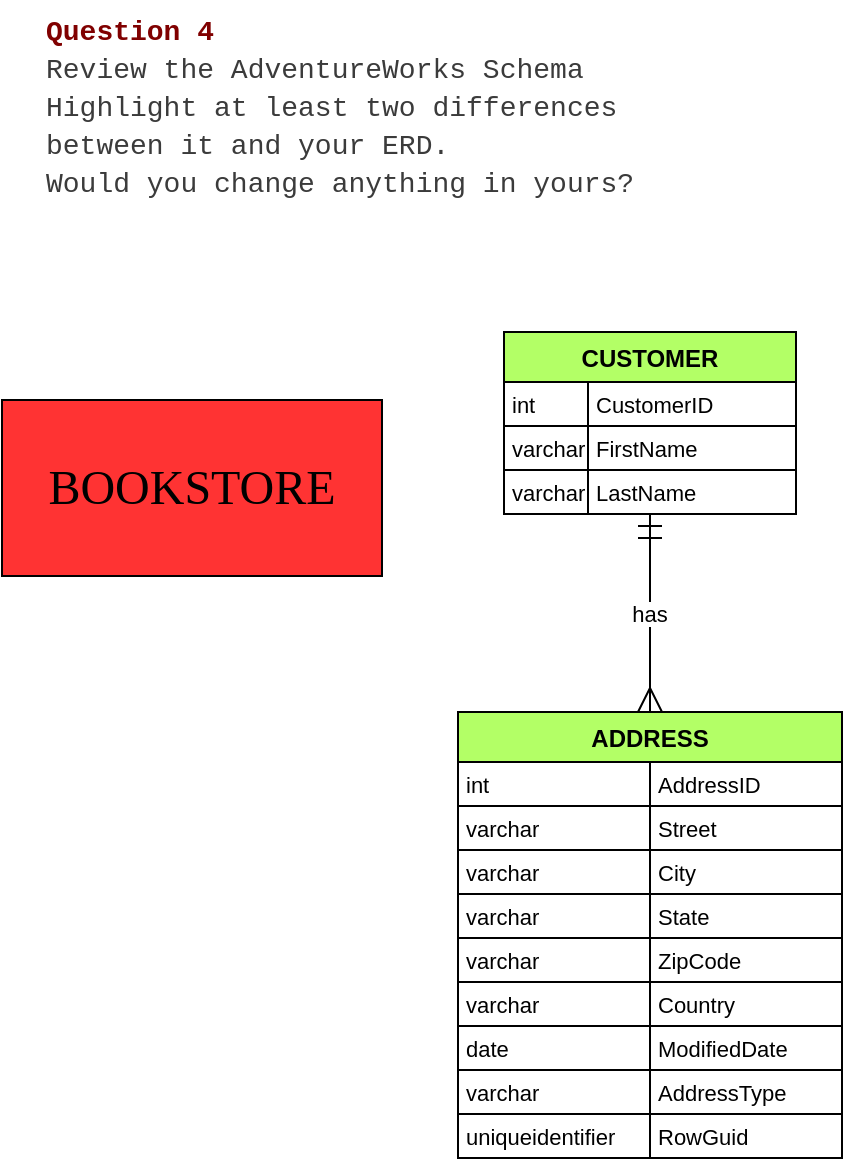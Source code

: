 <mxfile version="24.7.16">
  <diagram name="Page-1" id="vwiY9i7xrBXMhNdK4jRu">
    <mxGraphModel dx="1120" dy="434" grid="1" gridSize="10" guides="1" tooltips="1" connect="1" arrows="1" fold="1" page="1" pageScale="1" pageWidth="850" pageHeight="1100" math="0" shadow="0">
      <root>
        <mxCell id="0" />
        <mxCell id="1" parent="0" />
        <mxCell id="NIoz-tVHw_z4UI5iRB3F-1" value="&lt;div style=&quot;color: #3b3b3b;background-color: #ffffff;font-family: Consolas, &#39;Courier New&#39;, monospace;font-weight: normal;font-size: 14px;line-height: 19px;white-space: pre;&quot;&gt;&lt;div&gt;&lt;span style=&quot;color: #800000;font-weight: bold;&quot;&gt;Question 4&lt;/span&gt;&lt;/div&gt;&lt;div&gt;&lt;span style=&quot;color: #3b3b3b;&quot;&gt;Review the AdventureWorks Schema &lt;/span&gt;&lt;/div&gt;&lt;span style=&quot;color: #3b3b3b;&quot;&gt;Highlight at least two differences &lt;/span&gt;&lt;div&gt;&lt;span style=&quot;color: #3b3b3b;&quot;&gt;between it and your ERD. &lt;/span&gt;&lt;/div&gt;&lt;div&gt;&lt;span style=&quot;color: #3b3b3b;&quot;&gt;Would you change anything in yours?&lt;/span&gt;&lt;/div&gt;&lt;/div&gt;" style="text;html=1;whiteSpace=wrap;overflow=hidden;rounded=0;" vertex="1" parent="1">
          <mxGeometry x="80" y="20" width="400" height="110" as="geometry" />
        </mxCell>
        <mxCell id="NIoz-tVHw_z4UI5iRB3F-2" value="CUSTOMER" style="shape=table;startSize=25;container=1;collapsible=0;childLayout=tableLayout;fixedRows=1;rowLines=1;fontStyle=1;align=center;resizeLast=1;fillColor=#B3FF66;" vertex="1" parent="1">
          <mxGeometry x="311" y="186" width="146" height="91" as="geometry" />
        </mxCell>
        <mxCell id="NIoz-tVHw_z4UI5iRB3F-3" style="shape=tableRow;horizontal=0;startSize=0;swimlaneHead=0;swimlaneBody=0;fillColor=none;collapsible=0;dropTarget=0;points=[[0,0.5],[1,0.5]];portConstraint=eastwest;top=0;left=0;right=0;bottom=0;" vertex="1" parent="NIoz-tVHw_z4UI5iRB3F-2">
          <mxGeometry y="25" width="146" height="22" as="geometry" />
        </mxCell>
        <mxCell id="NIoz-tVHw_z4UI5iRB3F-4" value="int" style="shape=partialRectangle;connectable=0;fillColor=none;top=0;left=0;bottom=0;right=0;align=left;spacingLeft=2;overflow=hidden;fontSize=11;" vertex="1" parent="NIoz-tVHw_z4UI5iRB3F-3">
          <mxGeometry width="42" height="22" as="geometry">
            <mxRectangle width="42" height="22" as="alternateBounds" />
          </mxGeometry>
        </mxCell>
        <mxCell id="NIoz-tVHw_z4UI5iRB3F-5" value="CustomerID" style="shape=partialRectangle;connectable=0;fillColor=none;top=0;left=0;bottom=0;right=0;align=left;spacingLeft=2;overflow=hidden;fontSize=11;" vertex="1" parent="NIoz-tVHw_z4UI5iRB3F-3">
          <mxGeometry x="42" width="104" height="22" as="geometry">
            <mxRectangle width="104" height="22" as="alternateBounds" />
          </mxGeometry>
        </mxCell>
        <mxCell id="NIoz-tVHw_z4UI5iRB3F-6" style="shape=tableRow;horizontal=0;startSize=0;swimlaneHead=0;swimlaneBody=0;fillColor=none;collapsible=0;dropTarget=0;points=[[0,0.5],[1,0.5]];portConstraint=eastwest;top=0;left=0;right=0;bottom=0;" vertex="1" parent="NIoz-tVHw_z4UI5iRB3F-2">
          <mxGeometry y="47" width="146" height="22" as="geometry" />
        </mxCell>
        <mxCell id="NIoz-tVHw_z4UI5iRB3F-7" value="varchar" style="shape=partialRectangle;connectable=0;fillColor=none;top=0;left=0;bottom=0;right=0;align=left;spacingLeft=2;overflow=hidden;fontSize=11;" vertex="1" parent="NIoz-tVHw_z4UI5iRB3F-6">
          <mxGeometry width="42" height="22" as="geometry">
            <mxRectangle width="42" height="22" as="alternateBounds" />
          </mxGeometry>
        </mxCell>
        <mxCell id="NIoz-tVHw_z4UI5iRB3F-8" value="FirstName" style="shape=partialRectangle;connectable=0;fillColor=none;top=0;left=0;bottom=0;right=0;align=left;spacingLeft=2;overflow=hidden;fontSize=11;" vertex="1" parent="NIoz-tVHw_z4UI5iRB3F-6">
          <mxGeometry x="42" width="104" height="22" as="geometry">
            <mxRectangle width="104" height="22" as="alternateBounds" />
          </mxGeometry>
        </mxCell>
        <mxCell id="NIoz-tVHw_z4UI5iRB3F-9" style="shape=tableRow;horizontal=0;startSize=0;swimlaneHead=0;swimlaneBody=0;fillColor=none;collapsible=0;dropTarget=0;points=[[0,0.5],[1,0.5]];portConstraint=eastwest;top=0;left=0;right=0;bottom=0;" vertex="1" parent="NIoz-tVHw_z4UI5iRB3F-2">
          <mxGeometry y="69" width="146" height="22" as="geometry" />
        </mxCell>
        <mxCell id="NIoz-tVHw_z4UI5iRB3F-10" value="varchar" style="shape=partialRectangle;connectable=0;fillColor=none;top=0;left=0;bottom=0;right=0;align=left;spacingLeft=2;overflow=hidden;fontSize=11;" vertex="1" parent="NIoz-tVHw_z4UI5iRB3F-9">
          <mxGeometry width="42" height="22" as="geometry">
            <mxRectangle width="42" height="22" as="alternateBounds" />
          </mxGeometry>
        </mxCell>
        <mxCell id="NIoz-tVHw_z4UI5iRB3F-11" value="LastName" style="shape=partialRectangle;connectable=0;fillColor=none;top=0;left=0;bottom=0;right=0;align=left;spacingLeft=2;overflow=hidden;fontSize=11;" vertex="1" parent="NIoz-tVHw_z4UI5iRB3F-9">
          <mxGeometry x="42" width="104" height="22" as="geometry">
            <mxRectangle width="104" height="22" as="alternateBounds" />
          </mxGeometry>
        </mxCell>
        <mxCell id="NIoz-tVHw_z4UI5iRB3F-12" value="ADDRESS" style="shape=table;startSize=25;container=1;collapsible=0;childLayout=tableLayout;fixedRows=1;rowLines=1;fontStyle=1;align=center;resizeLast=1;fillColor=#B3FF66;" vertex="1" parent="1">
          <mxGeometry x="288" y="376" width="192" height="223" as="geometry" />
        </mxCell>
        <mxCell id="NIoz-tVHw_z4UI5iRB3F-13" style="shape=tableRow;horizontal=0;startSize=0;swimlaneHead=0;swimlaneBody=0;fillColor=none;collapsible=0;dropTarget=0;points=[[0,0.5],[1,0.5]];portConstraint=eastwest;top=0;left=0;right=0;bottom=0;" vertex="1" parent="NIoz-tVHw_z4UI5iRB3F-12">
          <mxGeometry y="25" width="192" height="22" as="geometry" />
        </mxCell>
        <mxCell id="NIoz-tVHw_z4UI5iRB3F-14" value="int" style="shape=partialRectangle;connectable=0;fillColor=none;top=0;left=0;bottom=0;right=0;align=left;spacingLeft=2;overflow=hidden;fontSize=11;" vertex="1" parent="NIoz-tVHw_z4UI5iRB3F-13">
          <mxGeometry width="96" height="22" as="geometry">
            <mxRectangle width="96" height="22" as="alternateBounds" />
          </mxGeometry>
        </mxCell>
        <mxCell id="NIoz-tVHw_z4UI5iRB3F-15" value="AddressID" style="shape=partialRectangle;connectable=0;fillColor=none;top=0;left=0;bottom=0;right=0;align=left;spacingLeft=2;overflow=hidden;fontSize=11;" vertex="1" parent="NIoz-tVHw_z4UI5iRB3F-13">
          <mxGeometry x="96" width="96" height="22" as="geometry">
            <mxRectangle width="96" height="22" as="alternateBounds" />
          </mxGeometry>
        </mxCell>
        <mxCell id="NIoz-tVHw_z4UI5iRB3F-16" style="shape=tableRow;horizontal=0;startSize=0;swimlaneHead=0;swimlaneBody=0;fillColor=none;collapsible=0;dropTarget=0;points=[[0,0.5],[1,0.5]];portConstraint=eastwest;top=0;left=0;right=0;bottom=0;" vertex="1" parent="NIoz-tVHw_z4UI5iRB3F-12">
          <mxGeometry y="47" width="192" height="22" as="geometry" />
        </mxCell>
        <mxCell id="NIoz-tVHw_z4UI5iRB3F-17" value="varchar" style="shape=partialRectangle;connectable=0;fillColor=none;top=0;left=0;bottom=0;right=0;align=left;spacingLeft=2;overflow=hidden;fontSize=11;" vertex="1" parent="NIoz-tVHw_z4UI5iRB3F-16">
          <mxGeometry width="96" height="22" as="geometry">
            <mxRectangle width="96" height="22" as="alternateBounds" />
          </mxGeometry>
        </mxCell>
        <mxCell id="NIoz-tVHw_z4UI5iRB3F-18" value="Street" style="shape=partialRectangle;connectable=0;fillColor=none;top=0;left=0;bottom=0;right=0;align=left;spacingLeft=2;overflow=hidden;fontSize=11;" vertex="1" parent="NIoz-tVHw_z4UI5iRB3F-16">
          <mxGeometry x="96" width="96" height="22" as="geometry">
            <mxRectangle width="96" height="22" as="alternateBounds" />
          </mxGeometry>
        </mxCell>
        <mxCell id="NIoz-tVHw_z4UI5iRB3F-19" style="shape=tableRow;horizontal=0;startSize=0;swimlaneHead=0;swimlaneBody=0;fillColor=none;collapsible=0;dropTarget=0;points=[[0,0.5],[1,0.5]];portConstraint=eastwest;top=0;left=0;right=0;bottom=0;" vertex="1" parent="NIoz-tVHw_z4UI5iRB3F-12">
          <mxGeometry y="69" width="192" height="22" as="geometry" />
        </mxCell>
        <mxCell id="NIoz-tVHw_z4UI5iRB3F-20" value="varchar" style="shape=partialRectangle;connectable=0;fillColor=none;top=0;left=0;bottom=0;right=0;align=left;spacingLeft=2;overflow=hidden;fontSize=11;" vertex="1" parent="NIoz-tVHw_z4UI5iRB3F-19">
          <mxGeometry width="96" height="22" as="geometry">
            <mxRectangle width="96" height="22" as="alternateBounds" />
          </mxGeometry>
        </mxCell>
        <mxCell id="NIoz-tVHw_z4UI5iRB3F-21" value="City" style="shape=partialRectangle;connectable=0;fillColor=none;top=0;left=0;bottom=0;right=0;align=left;spacingLeft=2;overflow=hidden;fontSize=11;" vertex="1" parent="NIoz-tVHw_z4UI5iRB3F-19">
          <mxGeometry x="96" width="96" height="22" as="geometry">
            <mxRectangle width="96" height="22" as="alternateBounds" />
          </mxGeometry>
        </mxCell>
        <mxCell id="NIoz-tVHw_z4UI5iRB3F-22" style="shape=tableRow;horizontal=0;startSize=0;swimlaneHead=0;swimlaneBody=0;fillColor=none;collapsible=0;dropTarget=0;points=[[0,0.5],[1,0.5]];portConstraint=eastwest;top=0;left=0;right=0;bottom=0;" vertex="1" parent="NIoz-tVHw_z4UI5iRB3F-12">
          <mxGeometry y="91" width="192" height="22" as="geometry" />
        </mxCell>
        <mxCell id="NIoz-tVHw_z4UI5iRB3F-23" value="varchar" style="shape=partialRectangle;connectable=0;fillColor=none;top=0;left=0;bottom=0;right=0;align=left;spacingLeft=2;overflow=hidden;fontSize=11;" vertex="1" parent="NIoz-tVHw_z4UI5iRB3F-22">
          <mxGeometry width="96" height="22" as="geometry">
            <mxRectangle width="96" height="22" as="alternateBounds" />
          </mxGeometry>
        </mxCell>
        <mxCell id="NIoz-tVHw_z4UI5iRB3F-24" value="State" style="shape=partialRectangle;connectable=0;fillColor=none;top=0;left=0;bottom=0;right=0;align=left;spacingLeft=2;overflow=hidden;fontSize=11;" vertex="1" parent="NIoz-tVHw_z4UI5iRB3F-22">
          <mxGeometry x="96" width="96" height="22" as="geometry">
            <mxRectangle width="96" height="22" as="alternateBounds" />
          </mxGeometry>
        </mxCell>
        <mxCell id="NIoz-tVHw_z4UI5iRB3F-25" style="shape=tableRow;horizontal=0;startSize=0;swimlaneHead=0;swimlaneBody=0;fillColor=none;collapsible=0;dropTarget=0;points=[[0,0.5],[1,0.5]];portConstraint=eastwest;top=0;left=0;right=0;bottom=0;" vertex="1" parent="NIoz-tVHw_z4UI5iRB3F-12">
          <mxGeometry y="113" width="192" height="22" as="geometry" />
        </mxCell>
        <mxCell id="NIoz-tVHw_z4UI5iRB3F-26" value="varchar" style="shape=partialRectangle;connectable=0;fillColor=none;top=0;left=0;bottom=0;right=0;align=left;spacingLeft=2;overflow=hidden;fontSize=11;" vertex="1" parent="NIoz-tVHw_z4UI5iRB3F-25">
          <mxGeometry width="96" height="22" as="geometry">
            <mxRectangle width="96" height="22" as="alternateBounds" />
          </mxGeometry>
        </mxCell>
        <mxCell id="NIoz-tVHw_z4UI5iRB3F-27" value="ZipCode" style="shape=partialRectangle;connectable=0;fillColor=none;top=0;left=0;bottom=0;right=0;align=left;spacingLeft=2;overflow=hidden;fontSize=11;" vertex="1" parent="NIoz-tVHw_z4UI5iRB3F-25">
          <mxGeometry x="96" width="96" height="22" as="geometry">
            <mxRectangle width="96" height="22" as="alternateBounds" />
          </mxGeometry>
        </mxCell>
        <mxCell id="NIoz-tVHw_z4UI5iRB3F-28" style="shape=tableRow;horizontal=0;startSize=0;swimlaneHead=0;swimlaneBody=0;fillColor=none;collapsible=0;dropTarget=0;points=[[0,0.5],[1,0.5]];portConstraint=eastwest;top=0;left=0;right=0;bottom=0;" vertex="1" parent="NIoz-tVHw_z4UI5iRB3F-12">
          <mxGeometry y="135" width="192" height="22" as="geometry" />
        </mxCell>
        <mxCell id="NIoz-tVHw_z4UI5iRB3F-29" value="varchar" style="shape=partialRectangle;connectable=0;fillColor=none;top=0;left=0;bottom=0;right=0;align=left;spacingLeft=2;overflow=hidden;fontSize=11;" vertex="1" parent="NIoz-tVHw_z4UI5iRB3F-28">
          <mxGeometry width="96" height="22" as="geometry">
            <mxRectangle width="96" height="22" as="alternateBounds" />
          </mxGeometry>
        </mxCell>
        <mxCell id="NIoz-tVHw_z4UI5iRB3F-30" value="Country" style="shape=partialRectangle;connectable=0;fillColor=none;top=0;left=0;bottom=0;right=0;align=left;spacingLeft=2;overflow=hidden;fontSize=11;" vertex="1" parent="NIoz-tVHw_z4UI5iRB3F-28">
          <mxGeometry x="96" width="96" height="22" as="geometry">
            <mxRectangle width="96" height="22" as="alternateBounds" />
          </mxGeometry>
        </mxCell>
        <mxCell id="NIoz-tVHw_z4UI5iRB3F-31" style="shape=tableRow;horizontal=0;startSize=0;swimlaneHead=0;swimlaneBody=0;fillColor=none;collapsible=0;dropTarget=0;points=[[0,0.5],[1,0.5]];portConstraint=eastwest;top=0;left=0;right=0;bottom=0;" vertex="1" parent="NIoz-tVHw_z4UI5iRB3F-12">
          <mxGeometry y="157" width="192" height="22" as="geometry" />
        </mxCell>
        <mxCell id="NIoz-tVHw_z4UI5iRB3F-32" value="date" style="shape=partialRectangle;connectable=0;fillColor=none;top=0;left=0;bottom=0;right=0;align=left;spacingLeft=2;overflow=hidden;fontSize=11;" vertex="1" parent="NIoz-tVHw_z4UI5iRB3F-31">
          <mxGeometry width="96" height="22" as="geometry">
            <mxRectangle width="96" height="22" as="alternateBounds" />
          </mxGeometry>
        </mxCell>
        <mxCell id="NIoz-tVHw_z4UI5iRB3F-33" value="ModifiedDate" style="shape=partialRectangle;connectable=0;fillColor=none;top=0;left=0;bottom=0;right=0;align=left;spacingLeft=2;overflow=hidden;fontSize=11;" vertex="1" parent="NIoz-tVHw_z4UI5iRB3F-31">
          <mxGeometry x="96" width="96" height="22" as="geometry">
            <mxRectangle width="96" height="22" as="alternateBounds" />
          </mxGeometry>
        </mxCell>
        <mxCell id="NIoz-tVHw_z4UI5iRB3F-34" style="shape=tableRow;horizontal=0;startSize=0;swimlaneHead=0;swimlaneBody=0;fillColor=none;collapsible=0;dropTarget=0;points=[[0,0.5],[1,0.5]];portConstraint=eastwest;top=0;left=0;right=0;bottom=0;" vertex="1" parent="NIoz-tVHw_z4UI5iRB3F-12">
          <mxGeometry y="179" width="192" height="22" as="geometry" />
        </mxCell>
        <mxCell id="NIoz-tVHw_z4UI5iRB3F-35" value="varchar" style="shape=partialRectangle;connectable=0;fillColor=none;top=0;left=0;bottom=0;right=0;align=left;spacingLeft=2;overflow=hidden;fontSize=11;" vertex="1" parent="NIoz-tVHw_z4UI5iRB3F-34">
          <mxGeometry width="96" height="22" as="geometry">
            <mxRectangle width="96" height="22" as="alternateBounds" />
          </mxGeometry>
        </mxCell>
        <mxCell id="NIoz-tVHw_z4UI5iRB3F-36" value="AddressType" style="shape=partialRectangle;connectable=0;fillColor=none;top=0;left=0;bottom=0;right=0;align=left;spacingLeft=2;overflow=hidden;fontSize=11;" vertex="1" parent="NIoz-tVHw_z4UI5iRB3F-34">
          <mxGeometry x="96" width="96" height="22" as="geometry">
            <mxRectangle width="96" height="22" as="alternateBounds" />
          </mxGeometry>
        </mxCell>
        <mxCell id="NIoz-tVHw_z4UI5iRB3F-37" style="shape=tableRow;horizontal=0;startSize=0;swimlaneHead=0;swimlaneBody=0;fillColor=none;collapsible=0;dropTarget=0;points=[[0,0.5],[1,0.5]];portConstraint=eastwest;top=0;left=0;right=0;bottom=0;" vertex="1" parent="NIoz-tVHw_z4UI5iRB3F-12">
          <mxGeometry y="201" width="192" height="22" as="geometry" />
        </mxCell>
        <mxCell id="NIoz-tVHw_z4UI5iRB3F-38" value="uniqueidentifier" style="shape=partialRectangle;connectable=0;fillColor=none;top=0;left=0;bottom=0;right=0;align=left;spacingLeft=2;overflow=hidden;fontSize=11;" vertex="1" parent="NIoz-tVHw_z4UI5iRB3F-37">
          <mxGeometry width="96" height="22" as="geometry">
            <mxRectangle width="96" height="22" as="alternateBounds" />
          </mxGeometry>
        </mxCell>
        <mxCell id="NIoz-tVHw_z4UI5iRB3F-39" value="RowGuid" style="shape=partialRectangle;connectable=0;fillColor=none;top=0;left=0;bottom=0;right=0;align=left;spacingLeft=2;overflow=hidden;fontSize=11;" vertex="1" parent="NIoz-tVHw_z4UI5iRB3F-37">
          <mxGeometry x="96" width="96" height="22" as="geometry">
            <mxRectangle width="96" height="22" as="alternateBounds" />
          </mxGeometry>
        </mxCell>
        <mxCell id="NIoz-tVHw_z4UI5iRB3F-40" value="has" style="curved=1;startArrow=ERmandOne;startSize=10;;endArrow=ERmany;endSize=10;;exitX=0.5;exitY=1;entryX=0.5;entryY=0;rounded=0;" edge="1" parent="1" source="NIoz-tVHw_z4UI5iRB3F-2" target="NIoz-tVHw_z4UI5iRB3F-12">
          <mxGeometry relative="1" as="geometry">
            <Array as="points" />
          </mxGeometry>
        </mxCell>
        <mxCell id="NIoz-tVHw_z4UI5iRB3F-41" value="&lt;font face=&quot;Georgia&quot; style=&quot;font-size: 24px;&quot;&gt;BOOKSTORE&lt;/font&gt;" style="rounded=0;whiteSpace=wrap;html=1;fillColor=#FF3333;" vertex="1" parent="1">
          <mxGeometry x="60" y="220" width="190" height="88" as="geometry" />
        </mxCell>
      </root>
    </mxGraphModel>
  </diagram>
</mxfile>
